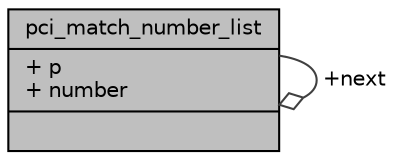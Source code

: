 digraph "pci_match_number_list"
{
 // LATEX_PDF_SIZE
  edge [fontname="Helvetica",fontsize="10",labelfontname="Helvetica",labelfontsize="10"];
  node [fontname="Helvetica",fontsize="10",shape=record];
  Node1 [label="{pci_match_number_list\n|+ p\l+ number\l|}",height=0.2,width=0.4,color="black", fillcolor="grey75", style="filled", fontcolor="black",tooltip=" "];
  Node1 -> Node1 [color="grey25",fontsize="10",style="solid",label=" +next" ,arrowhead="odiamond",fontname="Helvetica"];
}
